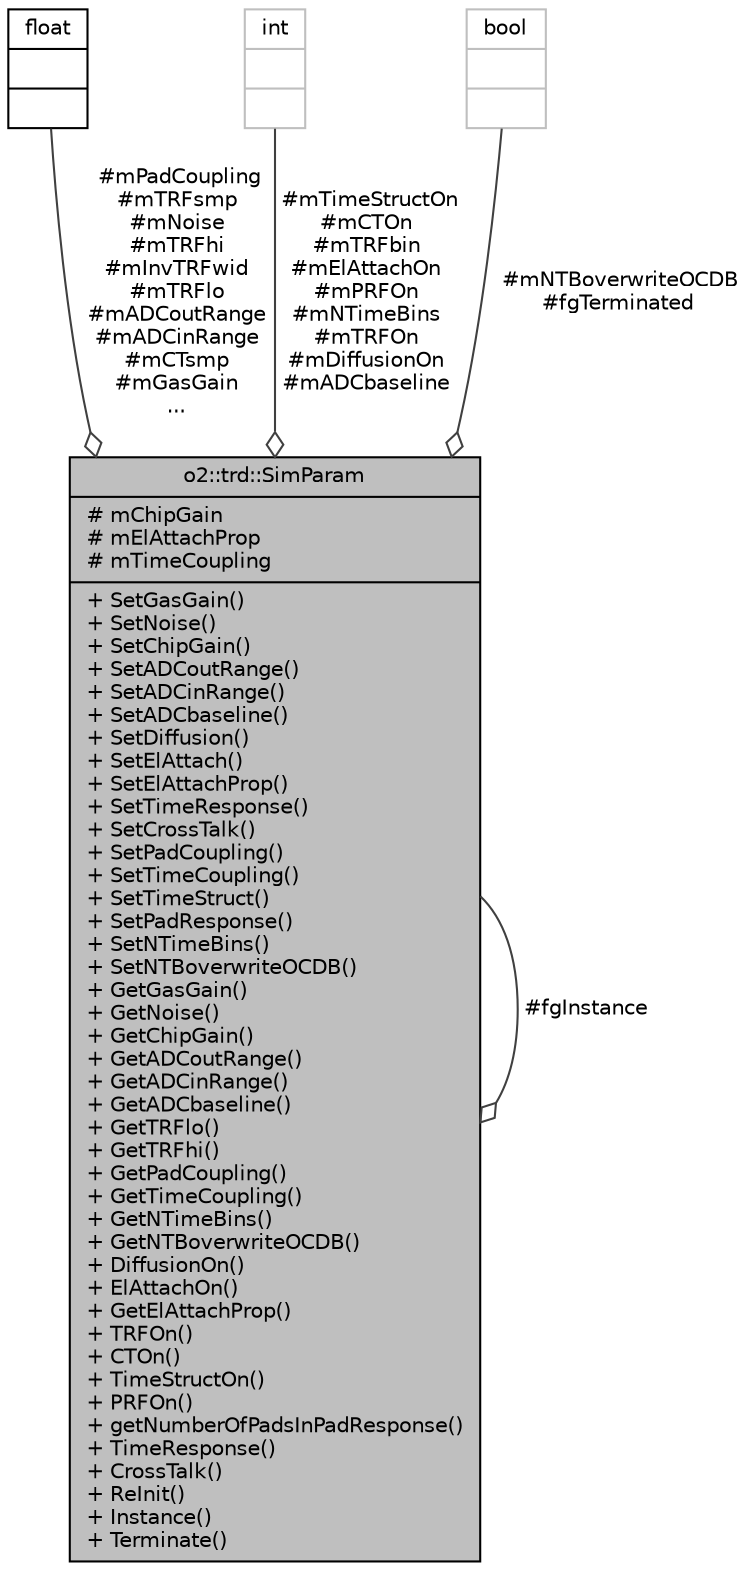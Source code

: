 digraph "o2::trd::SimParam"
{
 // INTERACTIVE_SVG=YES
  bgcolor="transparent";
  edge [fontname="Helvetica",fontsize="10",labelfontname="Helvetica",labelfontsize="10"];
  node [fontname="Helvetica",fontsize="10",shape=record];
  Node1 [label="{o2::trd::SimParam\n|# mChipGain\l# mElAttachProp\l# mTimeCoupling\l|+ SetGasGain()\l+ SetNoise()\l+ SetChipGain()\l+ SetADCoutRange()\l+ SetADCinRange()\l+ SetADCbaseline()\l+ SetDiffusion()\l+ SetElAttach()\l+ SetElAttachProp()\l+ SetTimeResponse()\l+ SetCrossTalk()\l+ SetPadCoupling()\l+ SetTimeCoupling()\l+ SetTimeStruct()\l+ SetPadResponse()\l+ SetNTimeBins()\l+ SetNTBoverwriteOCDB()\l+ GetGasGain()\l+ GetNoise()\l+ GetChipGain()\l+ GetADCoutRange()\l+ GetADCinRange()\l+ GetADCbaseline()\l+ GetTRFlo()\l+ GetTRFhi()\l+ GetPadCoupling()\l+ GetTimeCoupling()\l+ GetNTimeBins()\l+ GetNTBoverwriteOCDB()\l+ DiffusionOn()\l+ ElAttachOn()\l+ GetElAttachProp()\l+ TRFOn()\l+ CTOn()\l+ TimeStructOn()\l+ PRFOn()\l+ getNumberOfPadsInPadResponse()\l+ TimeResponse()\l+ CrossTalk()\l+ ReInit()\l+ Instance()\l+ Terminate()\l}",height=0.2,width=0.4,color="black", fillcolor="grey75", style="filled", fontcolor="black"];
  Node1 -> Node1 [color="grey25",fontsize="10",style="solid",label=" #fgInstance" ,arrowhead="odiamond",fontname="Helvetica"];
  Node2 -> Node1 [color="grey25",fontsize="10",style="solid",label=" #mPadCoupling\n#mTRFsmp\n#mNoise\n#mTRFhi\n#mInvTRFwid\n#mTRFlo\n#mADCoutRange\n#mADCinRange\n#mCTsmp\n#mGasGain\n..." ,arrowhead="odiamond",fontname="Helvetica"];
  Node2 [label="{float\n||}",height=0.2,width=0.4,color="black",URL="$d4/dc3/classfloat.html"];
  Node3 -> Node1 [color="grey25",fontsize="10",style="solid",label=" #mTimeStructOn\n#mCTOn\n#mTRFbin\n#mElAttachOn\n#mPRFOn\n#mNTimeBins\n#mTRFOn\n#mDiffusionOn\n#mADCbaseline" ,arrowhead="odiamond",fontname="Helvetica"];
  Node3 [label="{int\n||}",height=0.2,width=0.4,color="grey75"];
  Node4 -> Node1 [color="grey25",fontsize="10",style="solid",label=" #mNTBoverwriteOCDB\n#fgTerminated" ,arrowhead="odiamond",fontname="Helvetica"];
  Node4 [label="{bool\n||}",height=0.2,width=0.4,color="grey75"];
}
